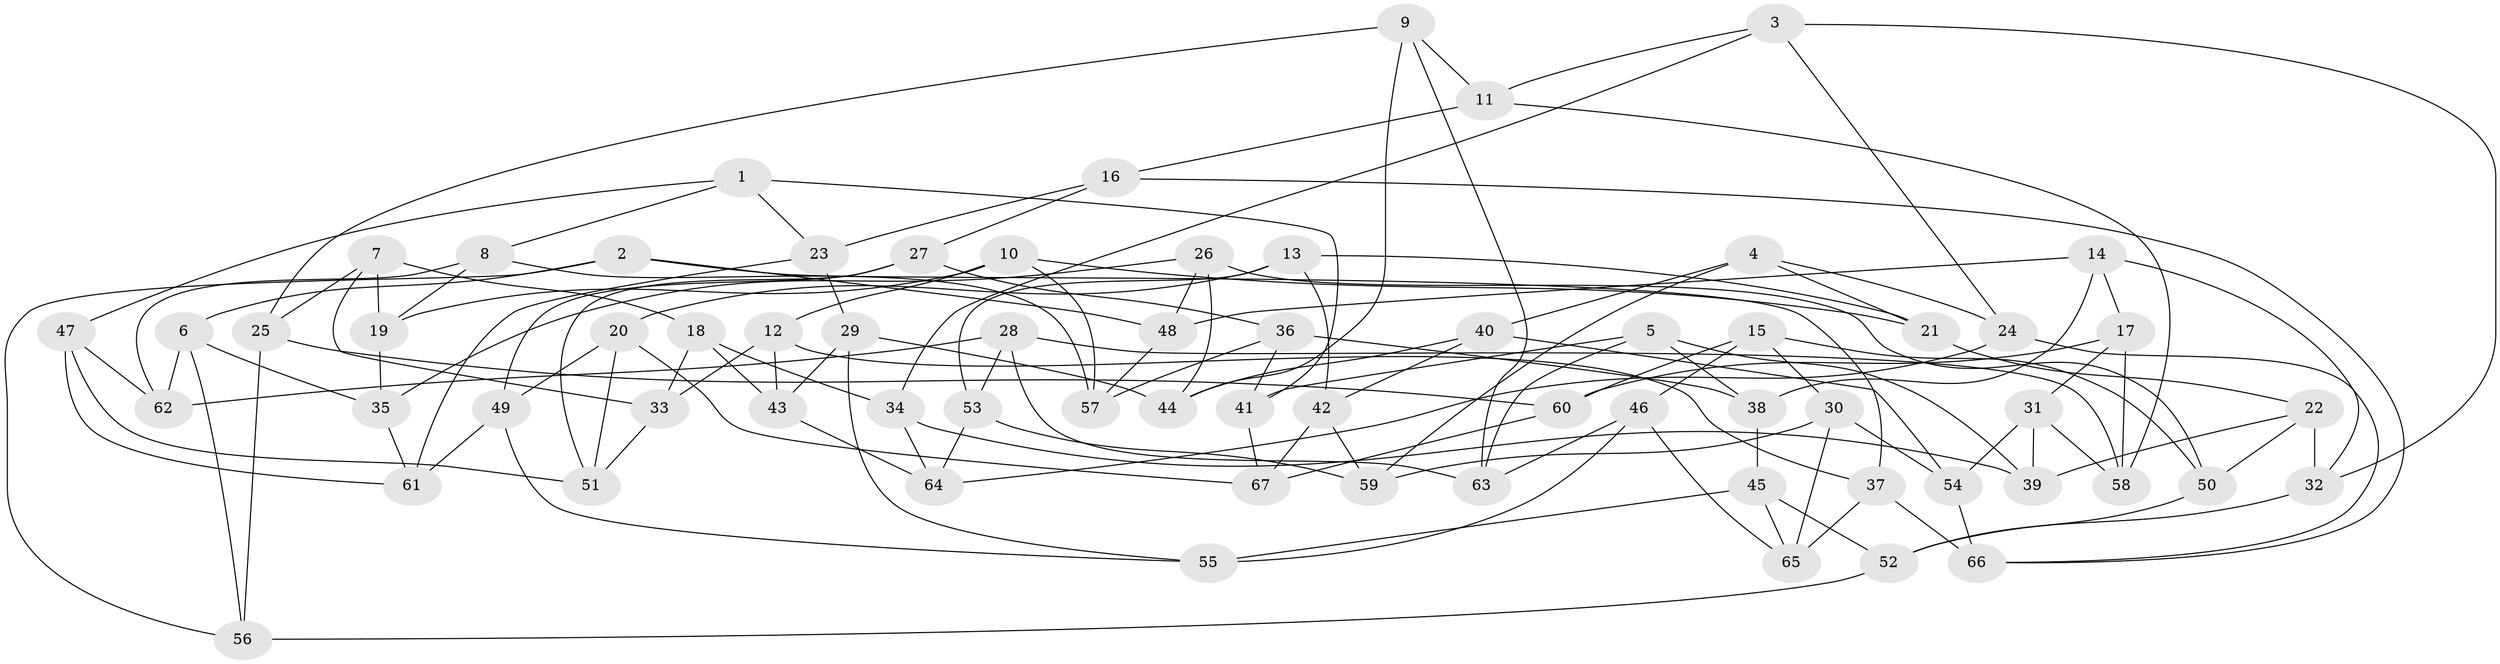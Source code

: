 // coarse degree distribution, {6: 0.47619047619047616, 4: 0.38095238095238093, 3: 0.023809523809523808, 5: 0.11904761904761904}
// Generated by graph-tools (version 1.1) at 2025/42/03/06/25 10:42:23]
// undirected, 67 vertices, 134 edges
graph export_dot {
graph [start="1"]
  node [color=gray90,style=filled];
  1;
  2;
  3;
  4;
  5;
  6;
  7;
  8;
  9;
  10;
  11;
  12;
  13;
  14;
  15;
  16;
  17;
  18;
  19;
  20;
  21;
  22;
  23;
  24;
  25;
  26;
  27;
  28;
  29;
  30;
  31;
  32;
  33;
  34;
  35;
  36;
  37;
  38;
  39;
  40;
  41;
  42;
  43;
  44;
  45;
  46;
  47;
  48;
  49;
  50;
  51;
  52;
  53;
  54;
  55;
  56;
  57;
  58;
  59;
  60;
  61;
  62;
  63;
  64;
  65;
  66;
  67;
  1 -- 41;
  1 -- 47;
  1 -- 23;
  1 -- 8;
  2 -- 6;
  2 -- 48;
  2 -- 56;
  2 -- 37;
  3 -- 11;
  3 -- 32;
  3 -- 34;
  3 -- 24;
  4 -- 21;
  4 -- 59;
  4 -- 40;
  4 -- 24;
  5 -- 39;
  5 -- 63;
  5 -- 38;
  5 -- 41;
  6 -- 56;
  6 -- 35;
  6 -- 62;
  7 -- 18;
  7 -- 33;
  7 -- 25;
  7 -- 19;
  8 -- 62;
  8 -- 19;
  8 -- 57;
  9 -- 11;
  9 -- 25;
  9 -- 63;
  9 -- 44;
  10 -- 21;
  10 -- 57;
  10 -- 12;
  10 -- 19;
  11 -- 16;
  11 -- 58;
  12 -- 33;
  12 -- 43;
  12 -- 37;
  13 -- 42;
  13 -- 53;
  13 -- 20;
  13 -- 21;
  14 -- 32;
  14 -- 17;
  14 -- 48;
  14 -- 38;
  15 -- 60;
  15 -- 30;
  15 -- 46;
  15 -- 50;
  16 -- 23;
  16 -- 27;
  16 -- 66;
  17 -- 58;
  17 -- 60;
  17 -- 31;
  18 -- 34;
  18 -- 43;
  18 -- 33;
  19 -- 35;
  20 -- 51;
  20 -- 49;
  20 -- 67;
  21 -- 22;
  22 -- 39;
  22 -- 32;
  22 -- 50;
  23 -- 29;
  23 -- 61;
  24 -- 66;
  24 -- 64;
  25 -- 60;
  25 -- 56;
  26 -- 44;
  26 -- 35;
  26 -- 48;
  26 -- 50;
  27 -- 51;
  27 -- 36;
  27 -- 49;
  28 -- 58;
  28 -- 62;
  28 -- 53;
  28 -- 63;
  29 -- 43;
  29 -- 55;
  29 -- 44;
  30 -- 54;
  30 -- 65;
  30 -- 59;
  31 -- 58;
  31 -- 39;
  31 -- 54;
  32 -- 52;
  33 -- 51;
  34 -- 39;
  34 -- 64;
  35 -- 61;
  36 -- 38;
  36 -- 57;
  36 -- 41;
  37 -- 65;
  37 -- 66;
  38 -- 45;
  40 -- 54;
  40 -- 42;
  40 -- 44;
  41 -- 67;
  42 -- 59;
  42 -- 67;
  43 -- 64;
  45 -- 52;
  45 -- 65;
  45 -- 55;
  46 -- 55;
  46 -- 63;
  46 -- 65;
  47 -- 62;
  47 -- 61;
  47 -- 51;
  48 -- 57;
  49 -- 55;
  49 -- 61;
  50 -- 52;
  52 -- 56;
  53 -- 64;
  53 -- 59;
  54 -- 66;
  60 -- 67;
}
